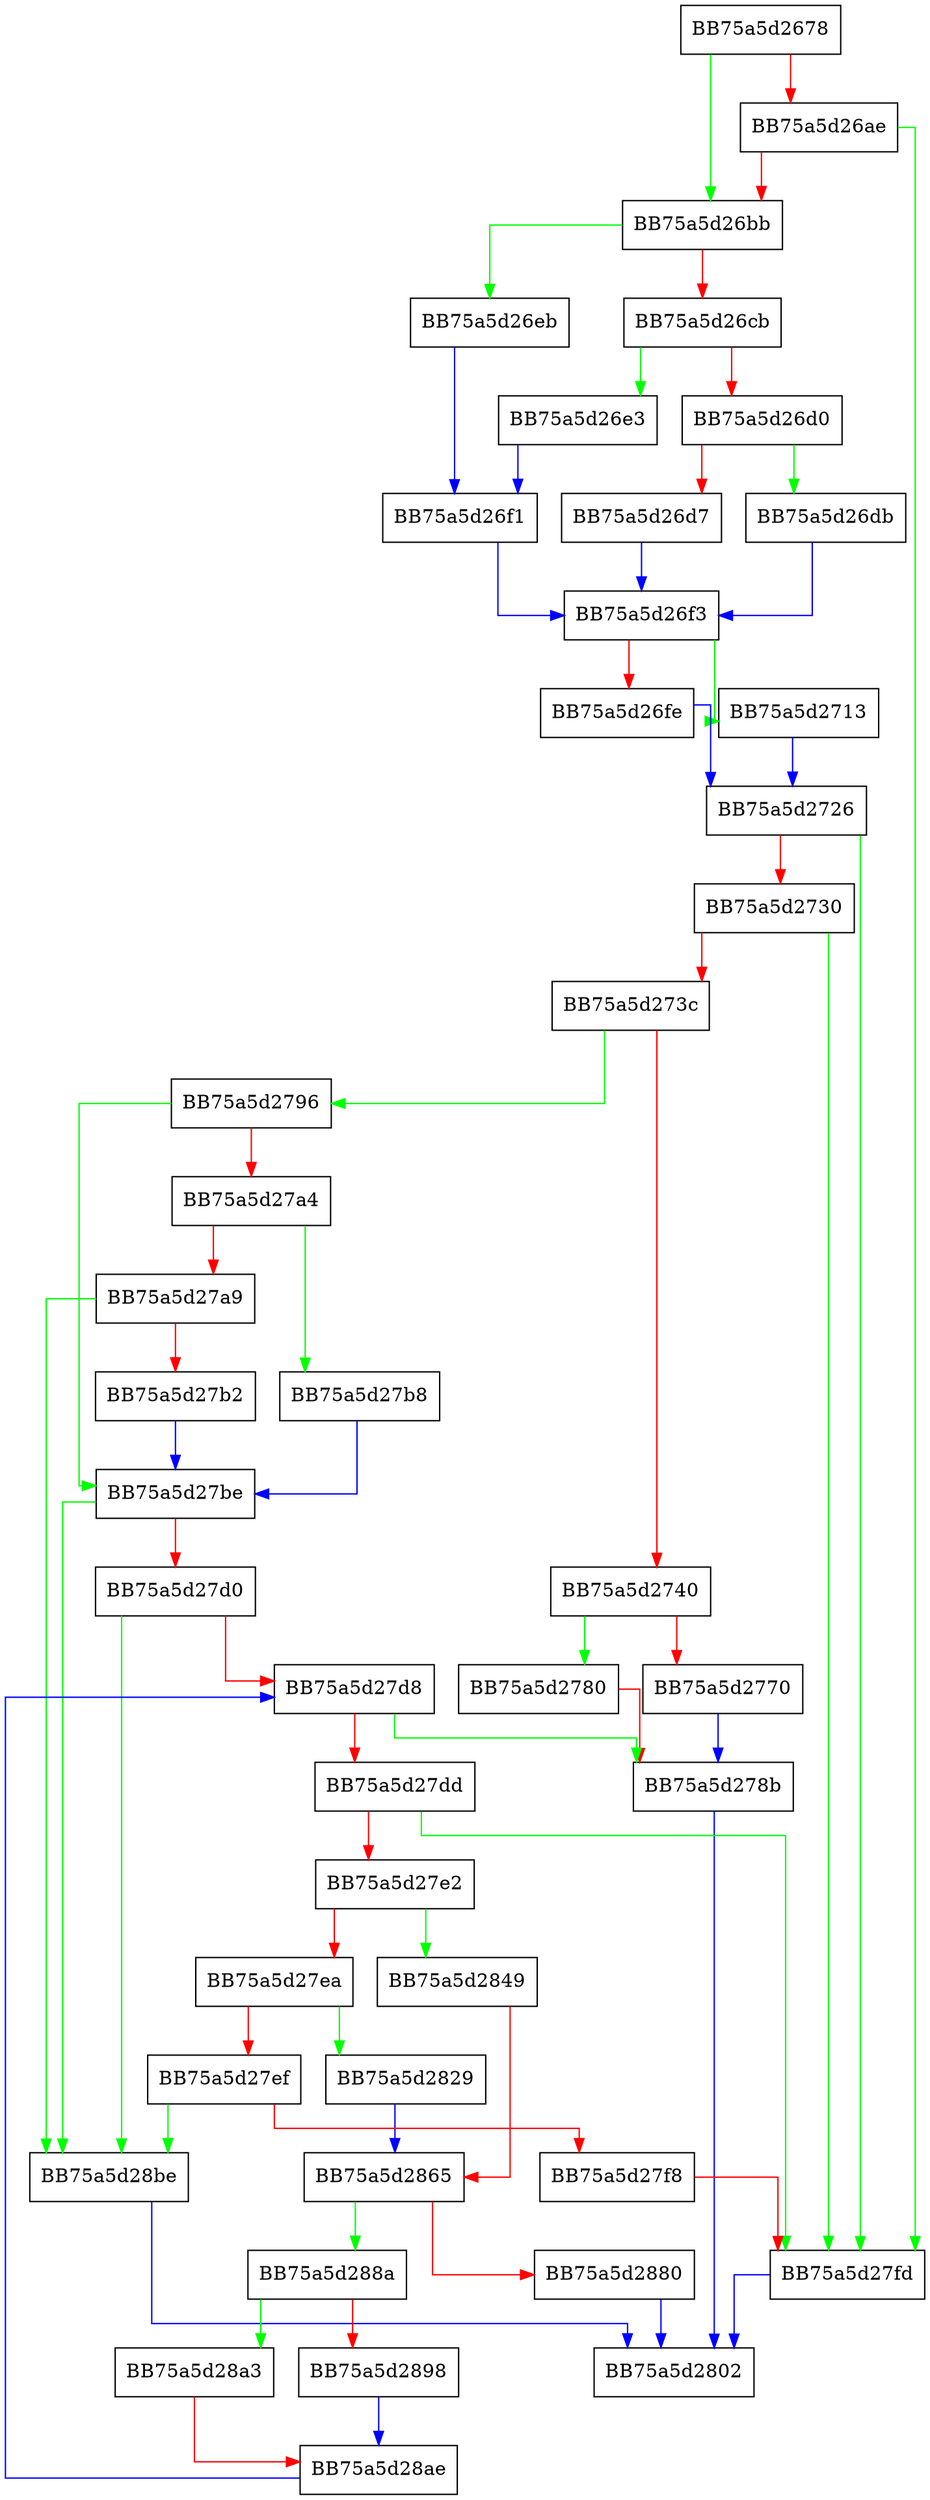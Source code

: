 digraph Read {
  node [shape="box"];
  graph [splines=ortho];
  BB75a5d2678 -> BB75a5d26bb [color="green"];
  BB75a5d2678 -> BB75a5d26ae [color="red"];
  BB75a5d26ae -> BB75a5d27fd [color="green"];
  BB75a5d26ae -> BB75a5d26bb [color="red"];
  BB75a5d26bb -> BB75a5d26eb [color="green"];
  BB75a5d26bb -> BB75a5d26cb [color="red"];
  BB75a5d26cb -> BB75a5d26e3 [color="green"];
  BB75a5d26cb -> BB75a5d26d0 [color="red"];
  BB75a5d26d0 -> BB75a5d26db [color="green"];
  BB75a5d26d0 -> BB75a5d26d7 [color="red"];
  BB75a5d26d7 -> BB75a5d26f3 [color="blue"];
  BB75a5d26db -> BB75a5d26f3 [color="blue"];
  BB75a5d26e3 -> BB75a5d26f1 [color="blue"];
  BB75a5d26eb -> BB75a5d26f1 [color="blue"];
  BB75a5d26f1 -> BB75a5d26f3 [color="blue"];
  BB75a5d26f3 -> BB75a5d2713 [color="green"];
  BB75a5d26f3 -> BB75a5d26fe [color="red"];
  BB75a5d26fe -> BB75a5d2726 [color="blue"];
  BB75a5d2713 -> BB75a5d2726 [color="blue"];
  BB75a5d2726 -> BB75a5d27fd [color="green"];
  BB75a5d2726 -> BB75a5d2730 [color="red"];
  BB75a5d2730 -> BB75a5d27fd [color="green"];
  BB75a5d2730 -> BB75a5d273c [color="red"];
  BB75a5d273c -> BB75a5d2796 [color="green"];
  BB75a5d273c -> BB75a5d2740 [color="red"];
  BB75a5d2740 -> BB75a5d2780 [color="green"];
  BB75a5d2740 -> BB75a5d2770 [color="red"];
  BB75a5d2770 -> BB75a5d278b [color="blue"];
  BB75a5d2780 -> BB75a5d278b [color="red"];
  BB75a5d278b -> BB75a5d2802 [color="blue"];
  BB75a5d2796 -> BB75a5d27be [color="green"];
  BB75a5d2796 -> BB75a5d27a4 [color="red"];
  BB75a5d27a4 -> BB75a5d27b8 [color="green"];
  BB75a5d27a4 -> BB75a5d27a9 [color="red"];
  BB75a5d27a9 -> BB75a5d28be [color="green"];
  BB75a5d27a9 -> BB75a5d27b2 [color="red"];
  BB75a5d27b2 -> BB75a5d27be [color="blue"];
  BB75a5d27b8 -> BB75a5d27be [color="blue"];
  BB75a5d27be -> BB75a5d28be [color="green"];
  BB75a5d27be -> BB75a5d27d0 [color="red"];
  BB75a5d27d0 -> BB75a5d28be [color="green"];
  BB75a5d27d0 -> BB75a5d27d8 [color="red"];
  BB75a5d27d8 -> BB75a5d278b [color="green"];
  BB75a5d27d8 -> BB75a5d27dd [color="red"];
  BB75a5d27dd -> BB75a5d27fd [color="green"];
  BB75a5d27dd -> BB75a5d27e2 [color="red"];
  BB75a5d27e2 -> BB75a5d2849 [color="green"];
  BB75a5d27e2 -> BB75a5d27ea [color="red"];
  BB75a5d27ea -> BB75a5d2829 [color="green"];
  BB75a5d27ea -> BB75a5d27ef [color="red"];
  BB75a5d27ef -> BB75a5d28be [color="green"];
  BB75a5d27ef -> BB75a5d27f8 [color="red"];
  BB75a5d27f8 -> BB75a5d27fd [color="red"];
  BB75a5d27fd -> BB75a5d2802 [color="blue"];
  BB75a5d2829 -> BB75a5d2865 [color="blue"];
  BB75a5d2849 -> BB75a5d2865 [color="red"];
  BB75a5d2865 -> BB75a5d288a [color="green"];
  BB75a5d2865 -> BB75a5d2880 [color="red"];
  BB75a5d2880 -> BB75a5d2802 [color="blue"];
  BB75a5d288a -> BB75a5d28a3 [color="green"];
  BB75a5d288a -> BB75a5d2898 [color="red"];
  BB75a5d2898 -> BB75a5d28ae [color="blue"];
  BB75a5d28a3 -> BB75a5d28ae [color="red"];
  BB75a5d28ae -> BB75a5d27d8 [color="blue"];
  BB75a5d28be -> BB75a5d2802 [color="blue"];
}